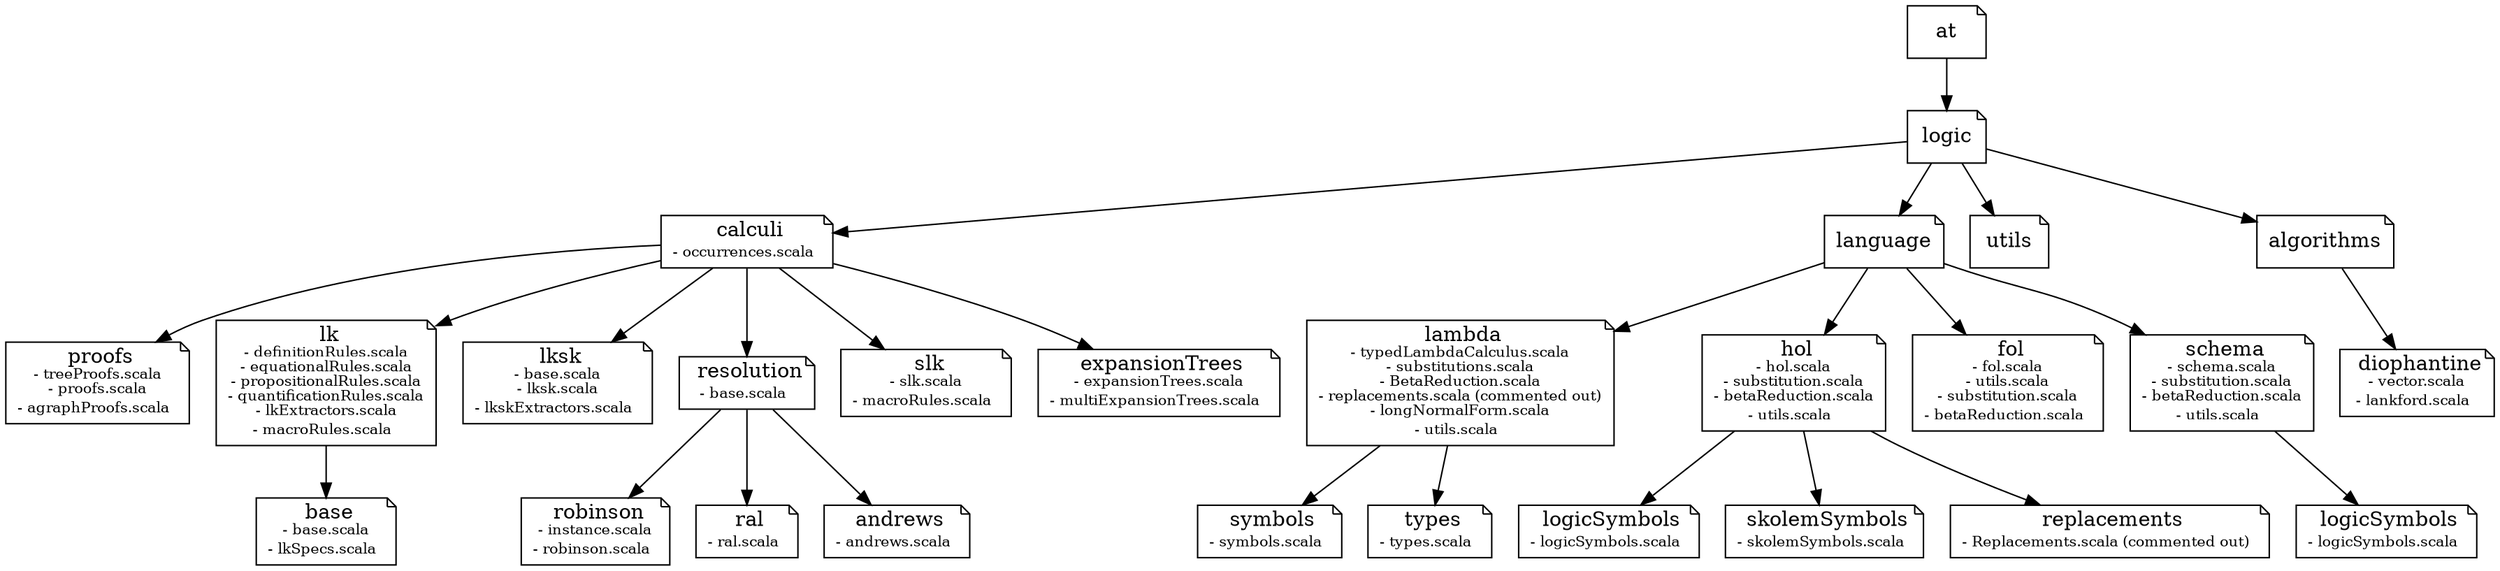 # Command: dot packages.gv -Tpng > packages.png

digraph G {
  node [shape=note];
  lambda [label=< lambda<br/><font point-size="10pt">- typedLambdaCalculus.scala<br/>- substitutions.scala<br/>- BetaReduction.scala<br/>- replacements.scala (commented out)<br/>- longNormalForm.scala<br/>- utils.scala</font> >]
  symbols [label=< symbols<br/><font point-size="10pt">- symbols.scala</font> >]
  types [label=< types<br/><font point-size="10pt">- types.scala</font> >]
  hol [label=< hol<br/><font point-size="10pt">- hol.scala<br/>- substitution.scala<br/>- betaReduction.scala<br/>- utils.scala</font> >]
  logicSymbols [label=< logicSymbols<br/><font point-size="10pt">- logicSymbols.scala</font> >]
  skolemSymbols [label=< skolemSymbols<br/><font point-size="10pt">- skolemSymbols.scala</font> >]
  replacements [label=< replacements<br/><font point-size="10pt">- Replacements.scala (commented out)</font> >]
  fol [label=< fol<br/><font point-size="10pt">- fol.scala<br/>- utils.scala<br/>- substitution.scala<br/>- betaReduction.scala</font> >]
  schema [label=< schema<br/><font point-size="10pt">- schema.scala<br/>- substitution.scala<br/>- betaReduction.scala<br/>- utils.scala</font> >]
  logicSymbols_schema [label=< logicSymbols<br/><font point-size="10pt">- logicSymbols.scala</font> >]
  calculi [label=< calculi<br/><font point-size="10pt">- occurrences.scala</font> >]
  proofs [label=< proofs<br/><font point-size="10pt">- treeProofs.scala<br/>- proofs.scala<br/>- agraphProofs.scala</font> >]
  lk [label=< lk<br/><font point-size="10pt">- definitionRules.scala<br/>- equationalRules.scala<br/>- propositionalRules.scala<br/>- quantificationRules.scala<br/>- lkExtractors.scala<br/>- macroRules.scala</font> >]
  base [label=< base<br/><font point-size="10pt">- base.scala<br/>- lkSpecs.scala</font> >]
  lksk [label=< lksk<br/><font point-size="10pt">- base.scala<br/>- lksk.scala<br/>- lkskExtractors.scala</font> >]
  resolution [label=< resolution<br/><font point-size="10pt">- base.scala</font> >]
  robinson [label=< robinson<br/><font point-size="10pt">- instance.scala<br/>- robinson.scala</font> >]
  ral [label=< ral<br/><font point-size="10pt">- ral.scala</font> >]
  andrews [label=< andrews<br/><font point-size="10pt">- andrews.scala</font> >]
  slk [label=< slk<br/><font point-size="10pt">- slk.scala<br/>- macroRules.scala</font> >]
  expansionTrees [label=< expansionTrees<br/><font point-size="10pt">- expansionTrees.scala<br/>- multiExpansionTrees.scala</font> >]
  diophantine [label=< diophantine<br/><font point-size="10pt">- vector.scala<br/>- lankford.scala</font> >]
  at -> logic -> language -> lambda -> symbols;
  lambda -> types;
  language -> hol;
  hol -> logicSymbols;
  hol -> skolemSymbols;
  hol -> replacements;
  language -> fol;
  language -> schema;
  schema -> logicSymbols_schema;
  logic -> utils;
  logic -> calculi;
  calculi -> proofs;
  calculi -> lk;
  lk -> base;
  calculi -> lksk;
  calculi -> resolution;
  resolution -> robinson;
  resolution -> andrews;
  resolution -> ral;
  calculi -> slk;
  calculi -> expansionTrees;
  logic -> algorithms;
  algorithms -> diophantine;
}

